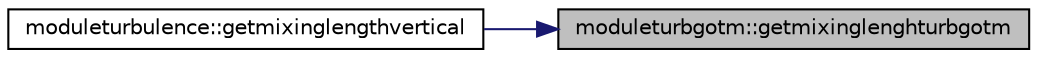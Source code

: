 digraph "moduleturbgotm::getmixinglenghturbgotm"
{
 // LATEX_PDF_SIZE
  edge [fontname="Helvetica",fontsize="10",labelfontname="Helvetica",labelfontsize="10"];
  node [fontname="Helvetica",fontsize="10",shape=record];
  rankdir="RL";
  Node1 [label="moduleturbgotm::getmixinglenghturbgotm",height=0.2,width=0.4,color="black", fillcolor="grey75", style="filled", fontcolor="black",tooltip=" "];
  Node1 -> Node2 [dir="back",color="midnightblue",fontsize="10",style="solid"];
  Node2 [label="moduleturbulence::getmixinglengthvertical",height=0.2,width=0.4,color="black", fillcolor="white", style="filled",URL="$namespacemoduleturbulence.html#a9ca6f654636dff4860b7e20134c59253",tooltip=" "];
}
